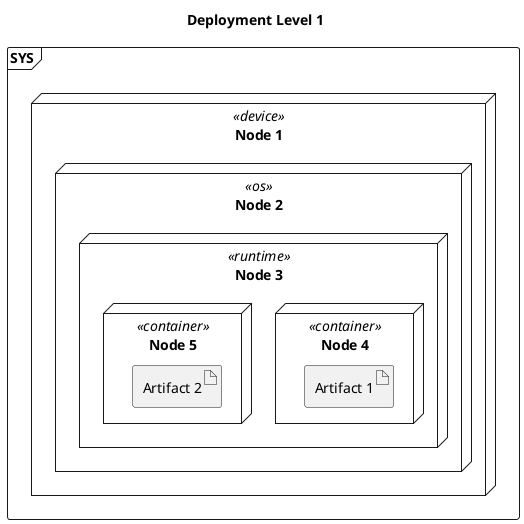 @startuml

title Deployment Level 1 

frame "SYS" {
  node "Node 1" <<device>> { 
    node "Node 2" <<os>> {
      node "Node 3" <<runtime>> {
        node "Node 4" <<container>> as X {
          artifact "Artifact 1"
        }
        node "Node 5" <<container>> as Y {
          artifact "Artifact 2"
        }
      }
    }
  }
}
@enduml
